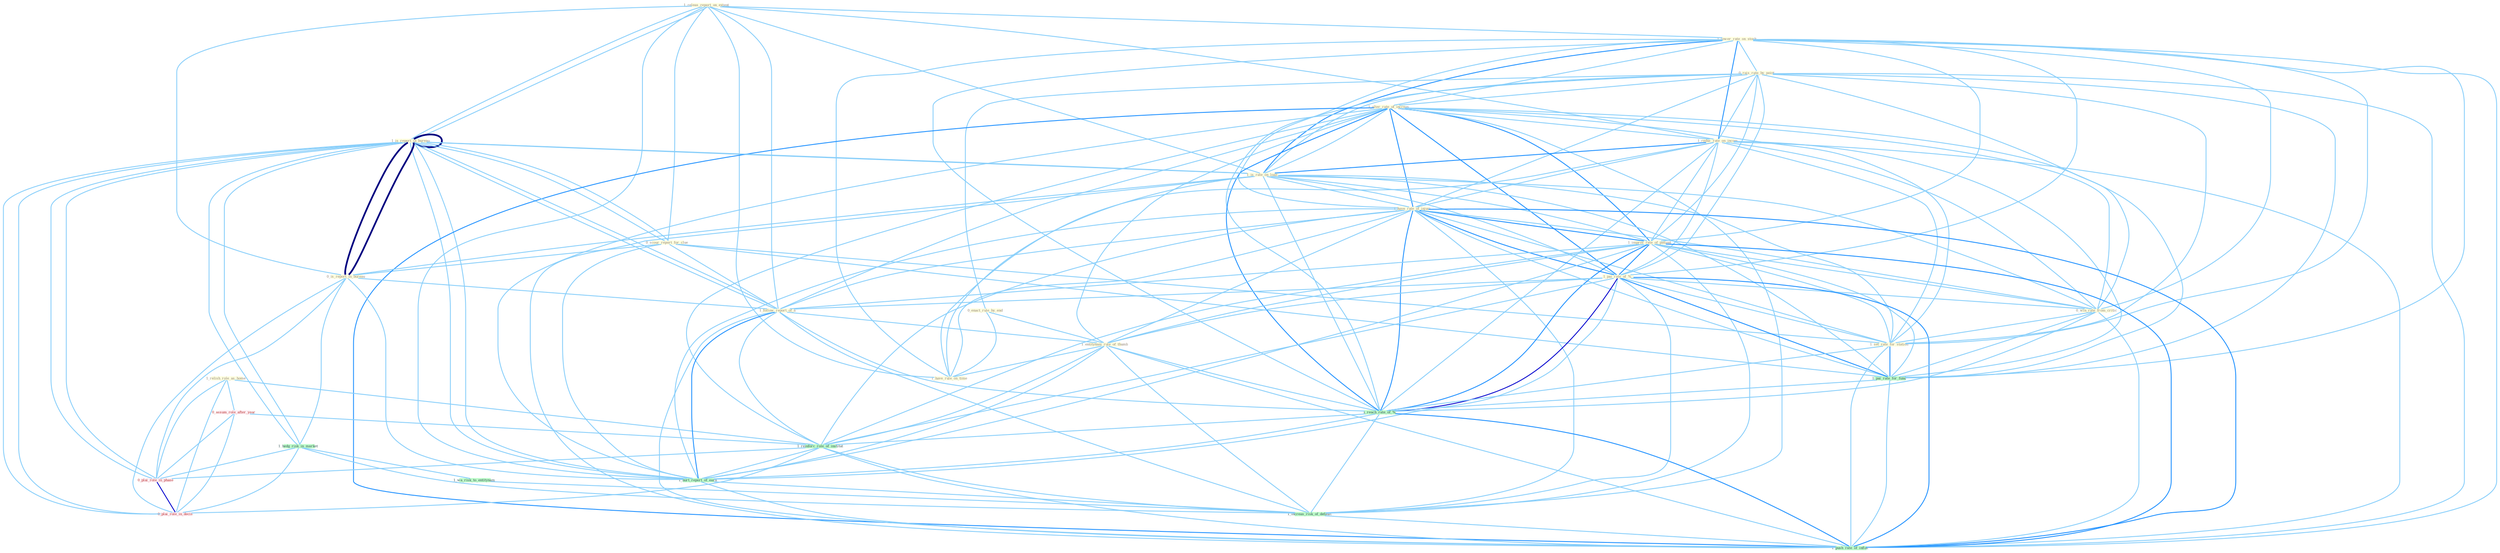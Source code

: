 Graph G{ 
    node
    [shape=polygon,style=filled,width=.5,height=.06,color="#BDFCC9",fixedsize=true,fontsize=4,
    fontcolor="#2f4f4f"];
    {node
    [color="#ffffe0", fontcolor="#8b7d6b"] "1_releas_report_on_extent " "1_is_report_in_bureau " "1_lower_rate_on_stock " "0_scour_report_for_clue " "0_rais_rate_by_point " "1_alter_rate_of_increas " "0_enact_rule_by_end " "1_reduc_rate_on_incom " "1_is_rate_on_loan " "1_have_rate_of_injuri " "0_is_report_in_bureau " "1_improv_rate_of_patient " "1_relish_role_as_home " "1_pai_rate_of_% " "0_win_rate_from_critic " "1_follow_report_of_a " "1_entitynam_rule_of_thumb " "1_set_rate_for_station " "1_have_rule_on_time " "1_is_report_in_bureau "}
{node [color="#fff0f5", fontcolor="#b22222"] "0_assum_role_after_year " "0_plai_role_in_phase " "0_plai_role_in_decis "}
edge [color="#B0E2FF"];

	"1_releas_report_on_extent " -- "1_is_report_in_bureau " [w="1", color="#87cefa" ];
	"1_releas_report_on_extent " -- "1_lower_rate_on_stock " [w="1", color="#87cefa" ];
	"1_releas_report_on_extent " -- "0_scour_report_for_clue " [w="1", color="#87cefa" ];
	"1_releas_report_on_extent " -- "1_reduc_rate_on_incom " [w="1", color="#87cefa" ];
	"1_releas_report_on_extent " -- "1_is_rate_on_loan " [w="1", color="#87cefa" ];
	"1_releas_report_on_extent " -- "0_is_report_in_bureau " [w="1", color="#87cefa" ];
	"1_releas_report_on_extent " -- "1_follow_report_of_a " [w="1", color="#87cefa" ];
	"1_releas_report_on_extent " -- "1_have_rule_on_time " [w="1", color="#87cefa" ];
	"1_releas_report_on_extent " -- "1_is_report_in_bureau " [w="1", color="#87cefa" ];
	"1_releas_report_on_extent " -- "1_hurt_report_of_earn " [w="1", color="#87cefa" ];
	"1_is_report_in_bureau " -- "0_scour_report_for_clue " [w="1", color="#87cefa" ];
	"1_is_report_in_bureau " -- "1_is_rate_on_loan " [w="1", color="#87cefa" ];
	"1_is_report_in_bureau " -- "0_is_report_in_bureau " [w="4", style=bold, color="#000080", len=0.4];
	"1_is_report_in_bureau " -- "1_follow_report_of_a " [w="1", color="#87cefa" ];
	"1_is_report_in_bureau " -- "1_is_report_in_bureau " [w="4", style=bold, color="#000080", len=0.4];
	"1_is_report_in_bureau " -- "1_hedg_risk_in_market " [w="1", color="#87cefa" ];
	"1_is_report_in_bureau " -- "0_plai_role_in_phase " [w="1", color="#87cefa" ];
	"1_is_report_in_bureau " -- "1_hurt_report_of_earn " [w="1", color="#87cefa" ];
	"1_is_report_in_bureau " -- "0_plai_role_in_decis " [w="1", color="#87cefa" ];
	"1_lower_rate_on_stock " -- "0_rais_rate_by_point " [w="1", color="#87cefa" ];
	"1_lower_rate_on_stock " -- "1_alter_rate_of_increas " [w="1", color="#87cefa" ];
	"1_lower_rate_on_stock " -- "1_reduc_rate_on_incom " [w="2", color="#1e90ff" , len=0.8];
	"1_lower_rate_on_stock " -- "1_is_rate_on_loan " [w="2", color="#1e90ff" , len=0.8];
	"1_lower_rate_on_stock " -- "1_have_rate_of_injuri " [w="1", color="#87cefa" ];
	"1_lower_rate_on_stock " -- "1_improv_rate_of_patient " [w="1", color="#87cefa" ];
	"1_lower_rate_on_stock " -- "1_pai_rate_of_% " [w="1", color="#87cefa" ];
	"1_lower_rate_on_stock " -- "0_win_rate_from_critic " [w="1", color="#87cefa" ];
	"1_lower_rate_on_stock " -- "1_set_rate_for_station " [w="1", color="#87cefa" ];
	"1_lower_rate_on_stock " -- "1_have_rule_on_time " [w="1", color="#87cefa" ];
	"1_lower_rate_on_stock " -- "1_pai_rate_for_fund " [w="1", color="#87cefa" ];
	"1_lower_rate_on_stock " -- "1_reach_rate_of_% " [w="1", color="#87cefa" ];
	"1_lower_rate_on_stock " -- "1_push_rate_of_inflat " [w="1", color="#87cefa" ];
	"0_scour_report_for_clue " -- "0_is_report_in_bureau " [w="1", color="#87cefa" ];
	"0_scour_report_for_clue " -- "1_follow_report_of_a " [w="1", color="#87cefa" ];
	"0_scour_report_for_clue " -- "1_set_rate_for_station " [w="1", color="#87cefa" ];
	"0_scour_report_for_clue " -- "1_is_report_in_bureau " [w="1", color="#87cefa" ];
	"0_scour_report_for_clue " -- "1_pai_rate_for_fund " [w="1", color="#87cefa" ];
	"0_scour_report_for_clue " -- "1_hurt_report_of_earn " [w="1", color="#87cefa" ];
	"0_rais_rate_by_point " -- "1_alter_rate_of_increas " [w="1", color="#87cefa" ];
	"0_rais_rate_by_point " -- "0_enact_rule_by_end " [w="1", color="#87cefa" ];
	"0_rais_rate_by_point " -- "1_reduc_rate_on_incom " [w="1", color="#87cefa" ];
	"0_rais_rate_by_point " -- "1_is_rate_on_loan " [w="1", color="#87cefa" ];
	"0_rais_rate_by_point " -- "1_have_rate_of_injuri " [w="1", color="#87cefa" ];
	"0_rais_rate_by_point " -- "1_improv_rate_of_patient " [w="1", color="#87cefa" ];
	"0_rais_rate_by_point " -- "1_pai_rate_of_% " [w="1", color="#87cefa" ];
	"0_rais_rate_by_point " -- "0_win_rate_from_critic " [w="1", color="#87cefa" ];
	"0_rais_rate_by_point " -- "1_set_rate_for_station " [w="1", color="#87cefa" ];
	"0_rais_rate_by_point " -- "1_pai_rate_for_fund " [w="1", color="#87cefa" ];
	"0_rais_rate_by_point " -- "1_reach_rate_of_% " [w="1", color="#87cefa" ];
	"0_rais_rate_by_point " -- "1_push_rate_of_inflat " [w="1", color="#87cefa" ];
	"1_alter_rate_of_increas " -- "1_reduc_rate_on_incom " [w="1", color="#87cefa" ];
	"1_alter_rate_of_increas " -- "1_is_rate_on_loan " [w="1", color="#87cefa" ];
	"1_alter_rate_of_increas " -- "1_have_rate_of_injuri " [w="2", color="#1e90ff" , len=0.8];
	"1_alter_rate_of_increas " -- "1_improv_rate_of_patient " [w="2", color="#1e90ff" , len=0.8];
	"1_alter_rate_of_increas " -- "1_pai_rate_of_% " [w="2", color="#1e90ff" , len=0.8];
	"1_alter_rate_of_increas " -- "0_win_rate_from_critic " [w="1", color="#87cefa" ];
	"1_alter_rate_of_increas " -- "1_follow_report_of_a " [w="1", color="#87cefa" ];
	"1_alter_rate_of_increas " -- "1_entitynam_rule_of_thumb " [w="1", color="#87cefa" ];
	"1_alter_rate_of_increas " -- "1_set_rate_for_station " [w="1", color="#87cefa" ];
	"1_alter_rate_of_increas " -- "1_pai_rate_for_fund " [w="1", color="#87cefa" ];
	"1_alter_rate_of_increas " -- "1_reach_rate_of_% " [w="2", color="#1e90ff" , len=0.8];
	"1_alter_rate_of_increas " -- "1_reinforc_role_of_institut " [w="1", color="#87cefa" ];
	"1_alter_rate_of_increas " -- "1_hurt_report_of_earn " [w="1", color="#87cefa" ];
	"1_alter_rate_of_increas " -- "1_increas_risk_of_default " [w="1", color="#87cefa" ];
	"1_alter_rate_of_increas " -- "1_push_rate_of_inflat " [w="2", color="#1e90ff" , len=0.8];
	"0_enact_rule_by_end " -- "1_entitynam_rule_of_thumb " [w="1", color="#87cefa" ];
	"0_enact_rule_by_end " -- "1_have_rule_on_time " [w="1", color="#87cefa" ];
	"1_reduc_rate_on_incom " -- "1_is_rate_on_loan " [w="2", color="#1e90ff" , len=0.8];
	"1_reduc_rate_on_incom " -- "1_have_rate_of_injuri " [w="1", color="#87cefa" ];
	"1_reduc_rate_on_incom " -- "1_improv_rate_of_patient " [w="1", color="#87cefa" ];
	"1_reduc_rate_on_incom " -- "1_pai_rate_of_% " [w="1", color="#87cefa" ];
	"1_reduc_rate_on_incom " -- "0_win_rate_from_critic " [w="1", color="#87cefa" ];
	"1_reduc_rate_on_incom " -- "1_set_rate_for_station " [w="1", color="#87cefa" ];
	"1_reduc_rate_on_incom " -- "1_have_rule_on_time " [w="1", color="#87cefa" ];
	"1_reduc_rate_on_incom " -- "1_pai_rate_for_fund " [w="1", color="#87cefa" ];
	"1_reduc_rate_on_incom " -- "1_reach_rate_of_% " [w="1", color="#87cefa" ];
	"1_reduc_rate_on_incom " -- "1_push_rate_of_inflat " [w="1", color="#87cefa" ];
	"1_is_rate_on_loan " -- "1_have_rate_of_injuri " [w="1", color="#87cefa" ];
	"1_is_rate_on_loan " -- "0_is_report_in_bureau " [w="1", color="#87cefa" ];
	"1_is_rate_on_loan " -- "1_improv_rate_of_patient " [w="1", color="#87cefa" ];
	"1_is_rate_on_loan " -- "1_pai_rate_of_% " [w="1", color="#87cefa" ];
	"1_is_rate_on_loan " -- "0_win_rate_from_critic " [w="1", color="#87cefa" ];
	"1_is_rate_on_loan " -- "1_set_rate_for_station " [w="1", color="#87cefa" ];
	"1_is_rate_on_loan " -- "1_have_rule_on_time " [w="1", color="#87cefa" ];
	"1_is_rate_on_loan " -- "1_is_report_in_bureau " [w="1", color="#87cefa" ];
	"1_is_rate_on_loan " -- "1_pai_rate_for_fund " [w="1", color="#87cefa" ];
	"1_is_rate_on_loan " -- "1_reach_rate_of_% " [w="1", color="#87cefa" ];
	"1_is_rate_on_loan " -- "1_push_rate_of_inflat " [w="1", color="#87cefa" ];
	"1_have_rate_of_injuri " -- "1_improv_rate_of_patient " [w="2", color="#1e90ff" , len=0.8];
	"1_have_rate_of_injuri " -- "1_pai_rate_of_% " [w="2", color="#1e90ff" , len=0.8];
	"1_have_rate_of_injuri " -- "0_win_rate_from_critic " [w="1", color="#87cefa" ];
	"1_have_rate_of_injuri " -- "1_follow_report_of_a " [w="1", color="#87cefa" ];
	"1_have_rate_of_injuri " -- "1_entitynam_rule_of_thumb " [w="1", color="#87cefa" ];
	"1_have_rate_of_injuri " -- "1_set_rate_for_station " [w="1", color="#87cefa" ];
	"1_have_rate_of_injuri " -- "1_have_rule_on_time " [w="1", color="#87cefa" ];
	"1_have_rate_of_injuri " -- "1_pai_rate_for_fund " [w="1", color="#87cefa" ];
	"1_have_rate_of_injuri " -- "1_reach_rate_of_% " [w="2", color="#1e90ff" , len=0.8];
	"1_have_rate_of_injuri " -- "1_reinforc_role_of_institut " [w="1", color="#87cefa" ];
	"1_have_rate_of_injuri " -- "1_hurt_report_of_earn " [w="1", color="#87cefa" ];
	"1_have_rate_of_injuri " -- "1_increas_risk_of_default " [w="1", color="#87cefa" ];
	"1_have_rate_of_injuri " -- "1_push_rate_of_inflat " [w="2", color="#1e90ff" , len=0.8];
	"0_is_report_in_bureau " -- "1_follow_report_of_a " [w="1", color="#87cefa" ];
	"0_is_report_in_bureau " -- "1_is_report_in_bureau " [w="4", style=bold, color="#000080", len=0.4];
	"0_is_report_in_bureau " -- "1_hedg_risk_in_market " [w="1", color="#87cefa" ];
	"0_is_report_in_bureau " -- "0_plai_role_in_phase " [w="1", color="#87cefa" ];
	"0_is_report_in_bureau " -- "1_hurt_report_of_earn " [w="1", color="#87cefa" ];
	"0_is_report_in_bureau " -- "0_plai_role_in_decis " [w="1", color="#87cefa" ];
	"1_improv_rate_of_patient " -- "1_pai_rate_of_% " [w="2", color="#1e90ff" , len=0.8];
	"1_improv_rate_of_patient " -- "0_win_rate_from_critic " [w="1", color="#87cefa" ];
	"1_improv_rate_of_patient " -- "1_follow_report_of_a " [w="1", color="#87cefa" ];
	"1_improv_rate_of_patient " -- "1_entitynam_rule_of_thumb " [w="1", color="#87cefa" ];
	"1_improv_rate_of_patient " -- "1_set_rate_for_station " [w="1", color="#87cefa" ];
	"1_improv_rate_of_patient " -- "1_pai_rate_for_fund " [w="1", color="#87cefa" ];
	"1_improv_rate_of_patient " -- "1_reach_rate_of_% " [w="2", color="#1e90ff" , len=0.8];
	"1_improv_rate_of_patient " -- "1_reinforc_role_of_institut " [w="1", color="#87cefa" ];
	"1_improv_rate_of_patient " -- "1_hurt_report_of_earn " [w="1", color="#87cefa" ];
	"1_improv_rate_of_patient " -- "1_increas_risk_of_default " [w="1", color="#87cefa" ];
	"1_improv_rate_of_patient " -- "1_push_rate_of_inflat " [w="2", color="#1e90ff" , len=0.8];
	"1_relish_role_as_home " -- "0_assum_role_after_year " [w="1", color="#87cefa" ];
	"1_relish_role_as_home " -- "1_reinforc_role_of_institut " [w="1", color="#87cefa" ];
	"1_relish_role_as_home " -- "0_plai_role_in_phase " [w="1", color="#87cefa" ];
	"1_relish_role_as_home " -- "0_plai_role_in_decis " [w="1", color="#87cefa" ];
	"1_pai_rate_of_% " -- "0_win_rate_from_critic " [w="1", color="#87cefa" ];
	"1_pai_rate_of_% " -- "1_follow_report_of_a " [w="1", color="#87cefa" ];
	"1_pai_rate_of_% " -- "1_entitynam_rule_of_thumb " [w="1", color="#87cefa" ];
	"1_pai_rate_of_% " -- "1_set_rate_for_station " [w="1", color="#87cefa" ];
	"1_pai_rate_of_% " -- "1_pai_rate_for_fund " [w="2", color="#1e90ff" , len=0.8];
	"1_pai_rate_of_% " -- "1_reach_rate_of_% " [w="3", color="#0000cd" , len=0.6];
	"1_pai_rate_of_% " -- "1_reinforc_role_of_institut " [w="1", color="#87cefa" ];
	"1_pai_rate_of_% " -- "1_hurt_report_of_earn " [w="1", color="#87cefa" ];
	"1_pai_rate_of_% " -- "1_increas_risk_of_default " [w="1", color="#87cefa" ];
	"1_pai_rate_of_% " -- "1_push_rate_of_inflat " [w="2", color="#1e90ff" , len=0.8];
	"0_win_rate_from_critic " -- "1_set_rate_for_station " [w="1", color="#87cefa" ];
	"0_win_rate_from_critic " -- "1_pai_rate_for_fund " [w="1", color="#87cefa" ];
	"0_win_rate_from_critic " -- "1_reach_rate_of_% " [w="1", color="#87cefa" ];
	"0_win_rate_from_critic " -- "1_push_rate_of_inflat " [w="1", color="#87cefa" ];
	"1_follow_report_of_a " -- "1_entitynam_rule_of_thumb " [w="1", color="#87cefa" ];
	"1_follow_report_of_a " -- "1_is_report_in_bureau " [w="1", color="#87cefa" ];
	"1_follow_report_of_a " -- "1_reach_rate_of_% " [w="1", color="#87cefa" ];
	"1_follow_report_of_a " -- "1_reinforc_role_of_institut " [w="1", color="#87cefa" ];
	"1_follow_report_of_a " -- "1_hurt_report_of_earn " [w="2", color="#1e90ff" , len=0.8];
	"1_follow_report_of_a " -- "1_increas_risk_of_default " [w="1", color="#87cefa" ];
	"1_follow_report_of_a " -- "1_push_rate_of_inflat " [w="1", color="#87cefa" ];
	"1_entitynam_rule_of_thumb " -- "1_have_rule_on_time " [w="1", color="#87cefa" ];
	"1_entitynam_rule_of_thumb " -- "1_reach_rate_of_% " [w="1", color="#87cefa" ];
	"1_entitynam_rule_of_thumb " -- "1_reinforc_role_of_institut " [w="1", color="#87cefa" ];
	"1_entitynam_rule_of_thumb " -- "1_hurt_report_of_earn " [w="1", color="#87cefa" ];
	"1_entitynam_rule_of_thumb " -- "1_increas_risk_of_default " [w="1", color="#87cefa" ];
	"1_entitynam_rule_of_thumb " -- "1_push_rate_of_inflat " [w="1", color="#87cefa" ];
	"1_set_rate_for_station " -- "1_pai_rate_for_fund " [w="2", color="#1e90ff" , len=0.8];
	"1_set_rate_for_station " -- "1_reach_rate_of_% " [w="1", color="#87cefa" ];
	"1_set_rate_for_station " -- "1_push_rate_of_inflat " [w="1", color="#87cefa" ];
	"1_is_report_in_bureau " -- "1_hedg_risk_in_market " [w="1", color="#87cefa" ];
	"1_is_report_in_bureau " -- "0_plai_role_in_phase " [w="1", color="#87cefa" ];
	"1_is_report_in_bureau " -- "1_hurt_report_of_earn " [w="1", color="#87cefa" ];
	"1_is_report_in_bureau " -- "0_plai_role_in_decis " [w="1", color="#87cefa" ];
	"0_assum_role_after_year " -- "1_reinforc_role_of_institut " [w="1", color="#87cefa" ];
	"0_assum_role_after_year " -- "0_plai_role_in_phase " [w="1", color="#87cefa" ];
	"0_assum_role_after_year " -- "0_plai_role_in_decis " [w="1", color="#87cefa" ];
	"1_hedg_risk_in_market " -- "1_wa_risk_to_entitynam " [w="1", color="#87cefa" ];
	"1_hedg_risk_in_market " -- "0_plai_role_in_phase " [w="1", color="#87cefa" ];
	"1_hedg_risk_in_market " -- "1_increas_risk_of_default " [w="1", color="#87cefa" ];
	"1_hedg_risk_in_market " -- "0_plai_role_in_decis " [w="1", color="#87cefa" ];
	"1_pai_rate_for_fund " -- "1_reach_rate_of_% " [w="1", color="#87cefa" ];
	"1_pai_rate_for_fund " -- "1_push_rate_of_inflat " [w="1", color="#87cefa" ];
	"1_reach_rate_of_% " -- "1_reinforc_role_of_institut " [w="1", color="#87cefa" ];
	"1_reach_rate_of_% " -- "1_hurt_report_of_earn " [w="1", color="#87cefa" ];
	"1_reach_rate_of_% " -- "1_increas_risk_of_default " [w="1", color="#87cefa" ];
	"1_reach_rate_of_% " -- "1_push_rate_of_inflat " [w="2", color="#1e90ff" , len=0.8];
	"1_reinforc_role_of_institut " -- "0_plai_role_in_phase " [w="1", color="#87cefa" ];
	"1_reinforc_role_of_institut " -- "1_hurt_report_of_earn " [w="1", color="#87cefa" ];
	"1_reinforc_role_of_institut " -- "1_increas_risk_of_default " [w="1", color="#87cefa" ];
	"1_reinforc_role_of_institut " -- "0_plai_role_in_decis " [w="1", color="#87cefa" ];
	"1_reinforc_role_of_institut " -- "1_push_rate_of_inflat " [w="1", color="#87cefa" ];
	"1_wa_risk_to_entitynam " -- "1_increas_risk_of_default " [w="1", color="#87cefa" ];
	"0_plai_role_in_phase " -- "0_plai_role_in_decis " [w="3", color="#0000cd" , len=0.6];
	"1_hurt_report_of_earn " -- "1_increas_risk_of_default " [w="1", color="#87cefa" ];
	"1_hurt_report_of_earn " -- "1_push_rate_of_inflat " [w="1", color="#87cefa" ];
	"1_increas_risk_of_default " -- "1_push_rate_of_inflat " [w="1", color="#87cefa" ];
}